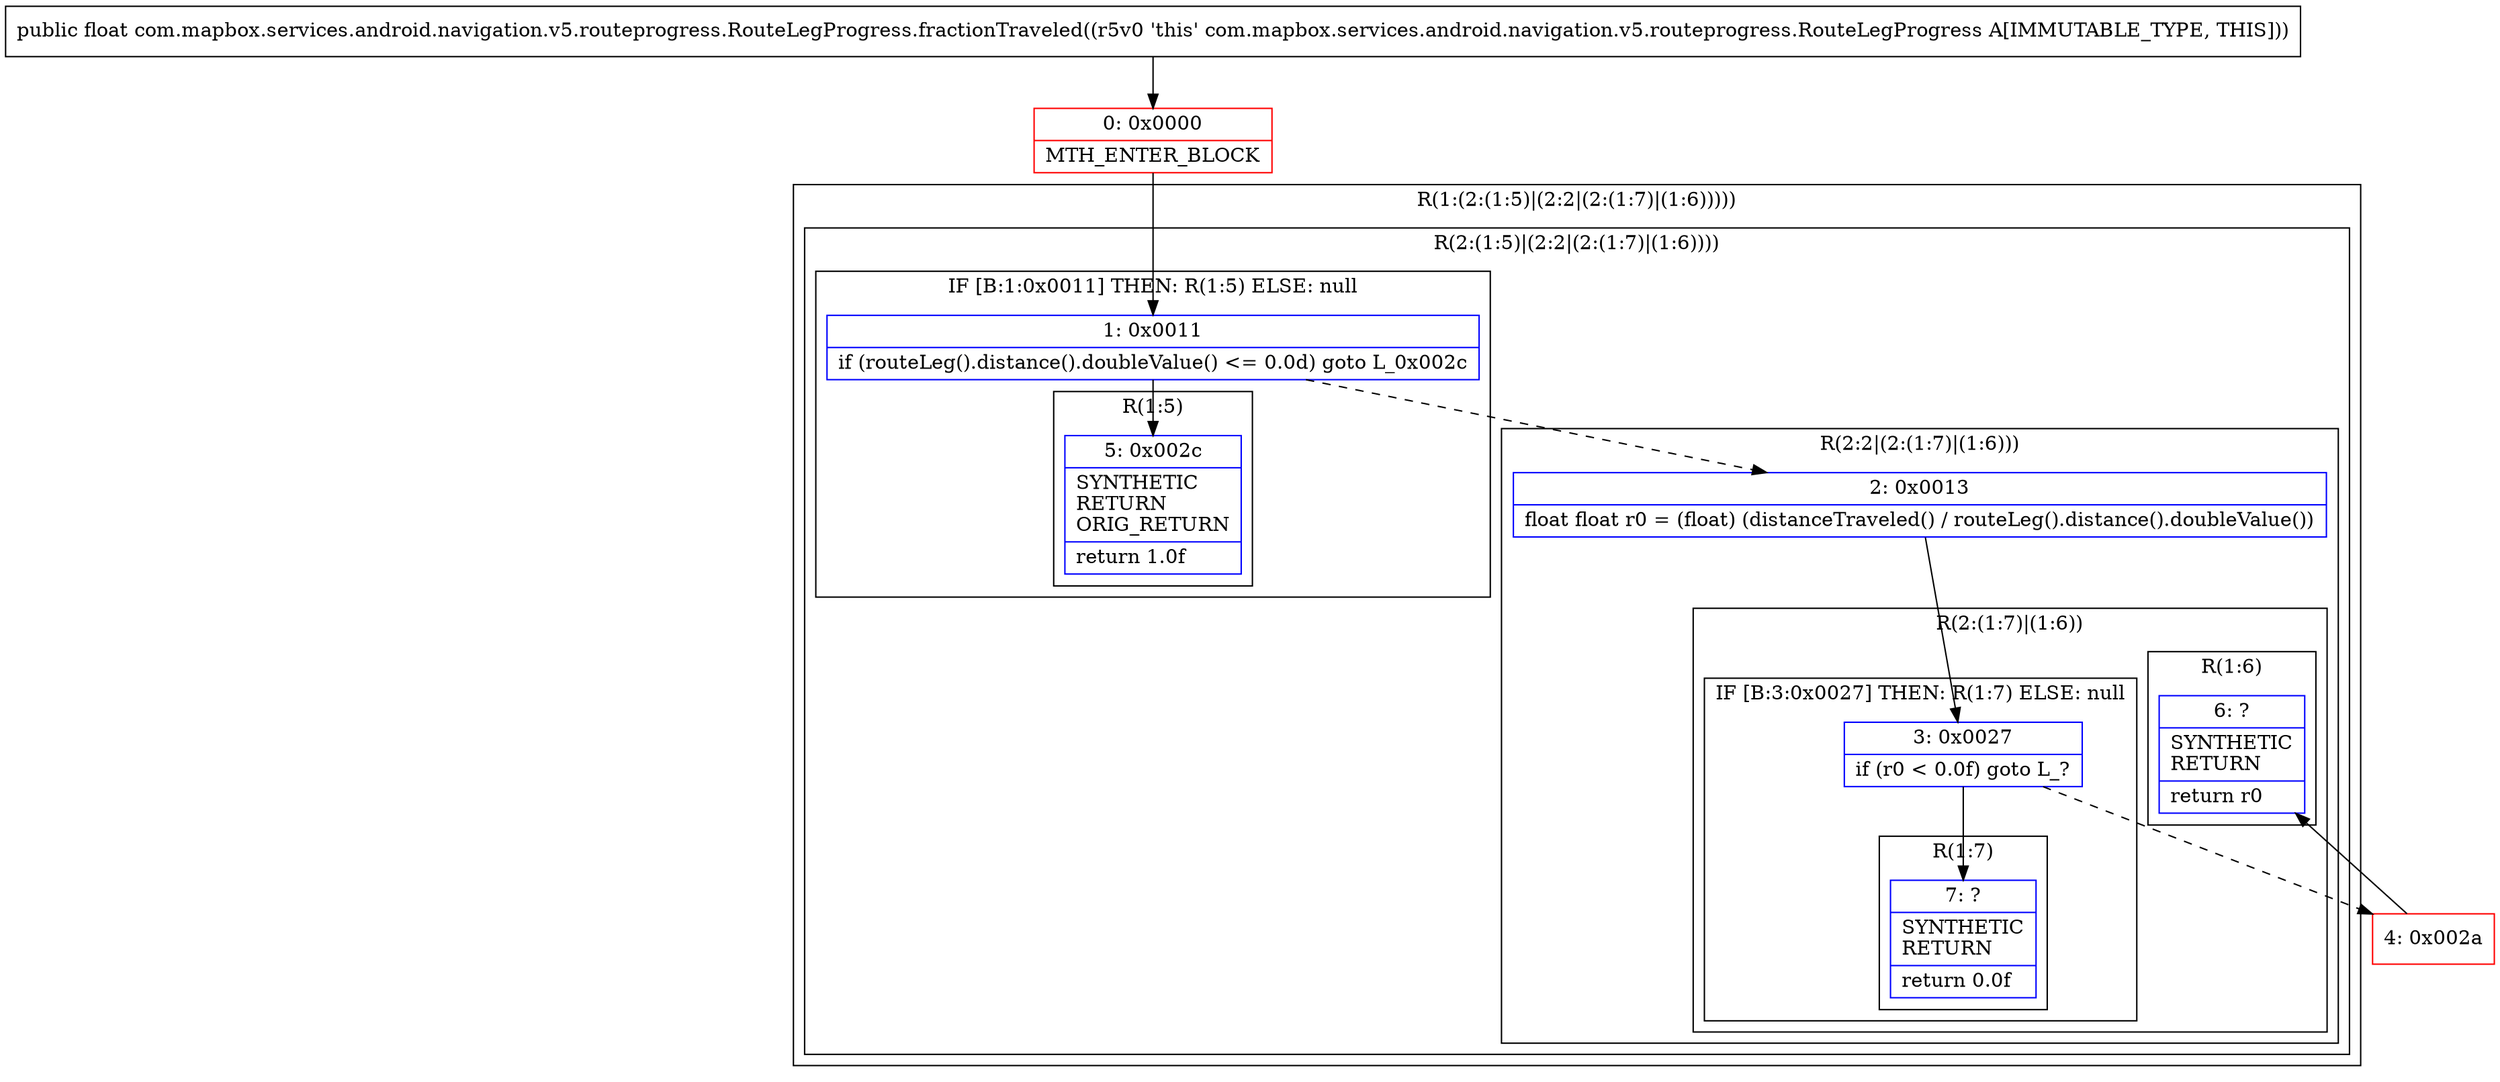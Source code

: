 digraph "CFG forcom.mapbox.services.android.navigation.v5.routeprogress.RouteLegProgress.fractionTraveled()F" {
subgraph cluster_Region_1552071676 {
label = "R(1:(2:(1:5)|(2:2|(2:(1:7)|(1:6)))))";
node [shape=record,color=blue];
subgraph cluster_Region_1710013731 {
label = "R(2:(1:5)|(2:2|(2:(1:7)|(1:6))))";
node [shape=record,color=blue];
subgraph cluster_IfRegion_225003862 {
label = "IF [B:1:0x0011] THEN: R(1:5) ELSE: null";
node [shape=record,color=blue];
Node_1 [shape=record,label="{1\:\ 0x0011|if (routeLeg().distance().doubleValue() \<= 0.0d) goto L_0x002c\l}"];
subgraph cluster_Region_1797190863 {
label = "R(1:5)";
node [shape=record,color=blue];
Node_5 [shape=record,label="{5\:\ 0x002c|SYNTHETIC\lRETURN\lORIG_RETURN\l|return 1.0f\l}"];
}
}
subgraph cluster_Region_1572214341 {
label = "R(2:2|(2:(1:7)|(1:6)))";
node [shape=record,color=blue];
Node_2 [shape=record,label="{2\:\ 0x0013|float float r0 = (float) (distanceTraveled() \/ routeLeg().distance().doubleValue())\l}"];
subgraph cluster_Region_571145995 {
label = "R(2:(1:7)|(1:6))";
node [shape=record,color=blue];
subgraph cluster_IfRegion_1268141540 {
label = "IF [B:3:0x0027] THEN: R(1:7) ELSE: null";
node [shape=record,color=blue];
Node_3 [shape=record,label="{3\:\ 0x0027|if (r0 \< 0.0f) goto L_?\l}"];
subgraph cluster_Region_571431884 {
label = "R(1:7)";
node [shape=record,color=blue];
Node_7 [shape=record,label="{7\:\ ?|SYNTHETIC\lRETURN\l|return 0.0f\l}"];
}
}
subgraph cluster_Region_1582346233 {
label = "R(1:6)";
node [shape=record,color=blue];
Node_6 [shape=record,label="{6\:\ ?|SYNTHETIC\lRETURN\l|return r0\l}"];
}
}
}
}
}
Node_0 [shape=record,color=red,label="{0\:\ 0x0000|MTH_ENTER_BLOCK\l}"];
Node_4 [shape=record,color=red,label="{4\:\ 0x002a}"];
MethodNode[shape=record,label="{public float com.mapbox.services.android.navigation.v5.routeprogress.RouteLegProgress.fractionTraveled((r5v0 'this' com.mapbox.services.android.navigation.v5.routeprogress.RouteLegProgress A[IMMUTABLE_TYPE, THIS])) }"];
MethodNode -> Node_0;
Node_1 -> Node_2[style=dashed];
Node_1 -> Node_5;
Node_2 -> Node_3;
Node_3 -> Node_4[style=dashed];
Node_3 -> Node_7;
Node_0 -> Node_1;
Node_4 -> Node_6;
}

